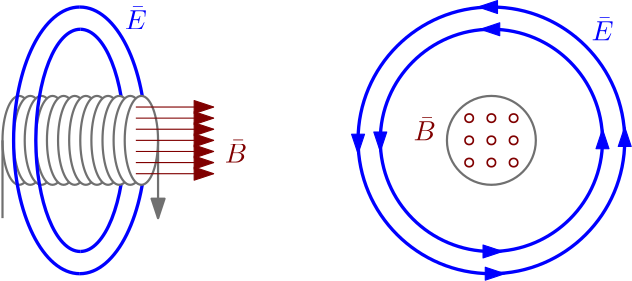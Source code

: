 <?xml version="1.0"?>
<!DOCTYPE ipe SYSTEM "ipe.dtd">
<ipe version="70218" creator="Ipe 7.2.28">
<info created="D:20241206183335" modified="D:20241206183355"/>
<ipestyle name="basic">
<symbol name="arrow/arc(spx)">
<path stroke="sym-stroke" fill="sym-stroke" pen="sym-pen">
0 0 m
-1 0.333 l
-1 -0.333 l
h
</path>
</symbol>
<symbol name="arrow/farc(spx)">
<path stroke="sym-stroke" fill="white" pen="sym-pen">
0 0 m
-1 0.333 l
-1 -0.333 l
h
</path>
</symbol>
<symbol name="arrow/ptarc(spx)">
<path stroke="sym-stroke" fill="sym-stroke" pen="sym-pen">
0 0 m
-1 0.333 l
-0.8 0 l
-1 -0.333 l
h
</path>
</symbol>
<symbol name="arrow/fptarc(spx)">
<path stroke="sym-stroke" fill="white" pen="sym-pen">
0 0 m
-1 0.333 l
-0.8 0 l
-1 -0.333 l
h
</path>
</symbol>
<symbol name="mark/circle(sx)" transformations="translations">
<path fill="sym-stroke">
0.6 0 0 0.6 0 0 e
0.4 0 0 0.4 0 0 e
</path>
</symbol>
<symbol name="mark/disk(sx)" transformations="translations">
<path fill="sym-stroke">
0.6 0 0 0.6 0 0 e
</path>
</symbol>
<symbol name="mark/fdisk(sfx)" transformations="translations">
<group>
<path fill="sym-fill">
0.5 0 0 0.5 0 0 e
</path>
<path fill="sym-stroke" fillrule="eofill">
0.6 0 0 0.6 0 0 e
0.4 0 0 0.4 0 0 e
</path>
</group>
</symbol>
<symbol name="mark/box(sx)" transformations="translations">
<path fill="sym-stroke" fillrule="eofill">
-0.6 -0.6 m
0.6 -0.6 l
0.6 0.6 l
-0.6 0.6 l
h
-0.4 -0.4 m
0.4 -0.4 l
0.4 0.4 l
-0.4 0.4 l
h
</path>
</symbol>
<symbol name="mark/square(sx)" transformations="translations">
<path fill="sym-stroke">
-0.6 -0.6 m
0.6 -0.6 l
0.6 0.6 l
-0.6 0.6 l
h
</path>
</symbol>
<symbol name="mark/fsquare(sfx)" transformations="translations">
<group>
<path fill="sym-fill">
-0.5 -0.5 m
0.5 -0.5 l
0.5 0.5 l
-0.5 0.5 l
h
</path>
<path fill="sym-stroke" fillrule="eofill">
-0.6 -0.6 m
0.6 -0.6 l
0.6 0.6 l
-0.6 0.6 l
h
-0.4 -0.4 m
0.4 -0.4 l
0.4 0.4 l
-0.4 0.4 l
h
</path>
</group>
</symbol>
<symbol name="mark/cross(sx)" transformations="translations">
<group>
<path fill="sym-stroke">
-0.43 -0.57 m
0.57 0.43 l
0.43 0.57 l
-0.57 -0.43 l
h
</path>
<path fill="sym-stroke">
-0.43 0.57 m
0.57 -0.43 l
0.43 -0.57 l
-0.57 0.43 l
h
</path>
</group>
</symbol>
<symbol name="arrow/fnormal(spx)">
<path stroke="sym-stroke" fill="white" pen="sym-pen">
0 0 m
-1 0.333 l
-1 -0.333 l
h
</path>
</symbol>
<symbol name="arrow/pointed(spx)">
<path stroke="sym-stroke" fill="sym-stroke" pen="sym-pen">
0 0 m
-1 0.333 l
-0.8 0 l
-1 -0.333 l
h
</path>
</symbol>
<symbol name="arrow/fpointed(spx)">
<path stroke="sym-stroke" fill="white" pen="sym-pen">
0 0 m
-1 0.333 l
-0.8 0 l
-1 -0.333 l
h
</path>
</symbol>
<symbol name="arrow/linear(spx)">
<path stroke="sym-stroke" pen="sym-pen">
-1 0.333 m
0 0 l
-1 -0.333 l
</path>
</symbol>
<symbol name="arrow/fdouble(spx)">
<path stroke="sym-stroke" fill="white" pen="sym-pen">
0 0 m
-1 0.333 l
-1 -0.333 l
h
-1 0 m
-2 0.333 l
-2 -0.333 l
h
</path>
</symbol>
<symbol name="arrow/double(spx)">
<path stroke="sym-stroke" fill="sym-stroke" pen="sym-pen">
0 0 m
-1 0.333 l
-1 -0.333 l
h
-1 0 m
-2 0.333 l
-2 -0.333 l
h
</path>
</symbol>
<symbol name="arrow/mid-normal(spx)">
<path stroke="sym-stroke" fill="sym-stroke" pen="sym-pen">
0.5 0 m
-0.5 0.333 l
-0.5 -0.333 l
h
</path>
</symbol>
<symbol name="arrow/mid-fnormal(spx)">
<path stroke="sym-stroke" fill="white" pen="sym-pen">
0.5 0 m
-0.5 0.333 l
-0.5 -0.333 l
h
</path>
</symbol>
<symbol name="arrow/mid-pointed(spx)">
<path stroke="sym-stroke" fill="sym-stroke" pen="sym-pen">
0.5 0 m
-0.5 0.333 l
-0.3 0 l
-0.5 -0.333 l
h
</path>
</symbol>
<symbol name="arrow/mid-fpointed(spx)">
<path stroke="sym-stroke" fill="white" pen="sym-pen">
0.5 0 m
-0.5 0.333 l
-0.3 0 l
-0.5 -0.333 l
h
</path>
</symbol>
<symbol name="arrow/mid-double(spx)">
<path stroke="sym-stroke" fill="sym-stroke" pen="sym-pen">
1 0 m
0 0.333 l
0 -0.333 l
h
0 0 m
-1 0.333 l
-1 -0.333 l
h
</path>
</symbol>
<symbol name="arrow/mid-fdouble(spx)">
<path stroke="sym-stroke" fill="white" pen="sym-pen">
1 0 m
0 0.333 l
0 -0.333 l
h
0 0 m
-1 0.333 l
-1 -0.333 l
h
</path>
</symbol>
<anglesize name="22.5 deg" value="22.5"/>
<anglesize name="30 deg" value="30"/>
<anglesize name="45 deg" value="45"/>
<anglesize name="60 deg" value="60"/>
<anglesize name="90 deg" value="90"/>
<arrowsize name="large" value="10"/>
<arrowsize name="small" value="5"/>
<arrowsize name="tiny" value="3"/>
<color name="blue" value="0 0 1"/>
<color name="brown" value="0.647 0.165 0.165"/>
<color name="darkblue" value="0 0 0.545"/>
<color name="darkcyan" value="0 0.545 0.545"/>
<color name="darkgray" value="0.663"/>
<color name="darkgreen" value="0 0.392 0"/>
<color name="darkmagenta" value="0.545 0 0.545"/>
<color name="darkorange" value="1 0.549 0"/>
<color name="darkred" value="0.545 0 0"/>
<color name="gold" value="1 0.843 0"/>
<color name="gray" value="0.745"/>
<color name="green" value="0 1 0"/>
<color name="lightblue" value="0.678 0.847 0.902"/>
<color name="lightcyan" value="0.878 1 1"/>
<color name="lightgray" value="0.827"/>
<color name="lightgreen" value="0.565 0.933 0.565"/>
<color name="lightyellow" value="1 1 0.878"/>
<color name="navy" value="0 0 0.502"/>
<color name="orange" value="1 0.647 0"/>
<color name="pink" value="1 0.753 0.796"/>
<color name="purple" value="0.627 0.125 0.941"/>
<color name="red" value="1 0 0"/>
<color name="seagreen" value="0.18 0.545 0.341"/>
<color name="turquoise" value="0.251 0.878 0.816"/>
<color name="violet" value="0.933 0.51 0.933"/>
<color name="yellow" value="1 1 0"/>
<dashstyle name="dash dot dotted" value="[4 2 1 2 1 2] 0"/>
<dashstyle name="dash dotted" value="[4 2 1 2] 0"/>
<dashstyle name="dashed" value="[4] 0"/>
<dashstyle name="dotted" value="[1 3] 0"/>
<gridsize name="10 pts (~3.5 mm)" value="10"/>
<gridsize name="14 pts (~5 mm)" value="14"/>
<gridsize name="16 pts (~6 mm)" value="16"/>
<gridsize name="20 pts (~7 mm)" value="20"/>
<gridsize name="28 pts (~10 mm)" value="28"/>
<gridsize name="32 pts (~12 mm)" value="32"/>
<gridsize name="4 pts" value="4"/>
<gridsize name="56 pts (~20 mm)" value="56"/>
<gridsize name="8 pts (~3 mm)" value="8"/>
<opacity name="10%" value="0.1"/>
<opacity name="30%" value="0.3"/>
<opacity name="50%" value="0.5"/>
<opacity name="75%" value="0.75"/>
<pen name="fat" value="1.2"/>
<pen name="heavier" value="0.8"/>
<pen name="ultrafat" value="2"/>
<symbolsize name="large" value="5"/>
<symbolsize name="small" value="2"/>
<symbolsize name="tiny" value="1.1"/>
<textsize name="Huge" value="\Huge"/>
<textsize name="LARGE" value="\LARGE"/>
<textsize name="Large" value="\Large"/>
<textsize name="footnote" value="\footnotesize"/>
<textsize name="huge" value="\huge"/>
<textsize name="large" value="\large"/>
<textsize name="script" value="\scriptsize"/>
<textsize name="small" value="\small"/>
<textsize name="tiny" value="\tiny"/>
<textstyle name="center" begin="\begin{center}" end="\end{center}"/>
<textstyle name="item" begin="\begin{itemize}\item{}" end="\end{itemize}"/>
<textstyle name="itemize" begin="\begin{itemize}" end="\end{itemize}"/>
<tiling name="falling" angle="-60" step="4" width="1"/>
<tiling name="rising" angle="30" step="4" width="1"/>
</ipestyle>
<page>
<layer name="alpha"/>
<view layers="alpha" active="alpha"/>
<path layer="alpha" matrix="0.595833 0 0 1.2 -41.4667 -147.2" stroke="0 0 1" pen="fat">
264 776 m
40 0 0 -40 264 736 264 696 a
</path>
<path matrix="0.375 0 0 1 58 0" stroke="0.439" fill="1" pen="heavier">
16 0 0 16 96 736 e
</path>
<path matrix="0.4 0 0 1 10.4 0" stroke="0 0 1" pen="fat">
264 776 m
40 0 0 -40 264 736 264 696 a
</path>
<path matrix="0.375 0 0 1 62 0" stroke="0.439" fill="1" pen="heavier">
16 0 0 16 96 736 e
</path>
<path matrix="0.375 0 0 1 66 0" stroke="0.439" fill="1" pen="heavier">
16 0 0 16 96 736 e
</path>
<path matrix="0.375 0 0 1 70 0" stroke="0.439" fill="1" pen="heavier">
16 0 0 16 96 736 e
</path>
<path matrix="0.375 0 0 1 74 0" stroke="0.439" fill="1" pen="heavier">
16 0 0 16 96 736 e
</path>
<path matrix="0.375 0 0 1 78 0" stroke="0.439" fill="1" pen="heavier">
16 0 0 16 96 736 e
</path>
<path matrix="0.375 0 0 1 82 0" stroke="0.439" fill="1" pen="heavier">
16 0 0 16 96 736 e
</path>
<path matrix="0.375 0 0 1 86 0" stroke="0.439" fill="1" pen="heavier">
16 0 0 16 96 736 e
</path>
<path matrix="0.375 0 0 1 90 0" stroke="0.439" fill="1" pen="heavier">
16 0 0 16 96 736 e
</path>
<path matrix="0.375 0 0 1 94 0" stroke="0.439" fill="1" pen="heavier">
16 0 0 16 96 736 e
</path>
<path matrix="0.375 0 0 1 98 0" stroke="0.439" fill="1" pen="heavier">
16 0 0 16 96 736 e
</path>
<path matrix="0.375 0 0 1 102 0" stroke="0.439" fill="1" pen="heavier">
16 0 0 16 96 736 e
</path>
<path stroke="0.439" pen="heavier">
88 736 m
88 708 l
</path>
<path stroke="0.439" pen="heavier" arrow="normal/normal">
144 736 m
144 708 l
</path>
<path stroke="0.502 0 0" arrow="normal/normal">
136 736 m
164 736 l
</path>
<path stroke="0.502 0 0" arrow="normal/normal">
136 740 m
164 740 l
</path>
<path matrix="1 0 0 1 0 -8" stroke="0.502 0 0" arrow="normal/normal">
136 736 m
164 736 l
</path>
<path matrix="1 0 0 1 0 -8" stroke="0.502 0 0" arrow="normal/normal">
136 740 m
164 740 l
</path>
<path matrix="1 0 0 1 0 8" stroke="0.502 0 0" arrow="normal/normal">
136 736 m
164 736 l
</path>
<path matrix="1 0 0 1 0 8" stroke="0.502 0 0" arrow="normal/normal">
136 740 m
164 740 l
</path>
<path matrix="1 0 0 1 0 -12" stroke="0.502 0 0" arrow="normal/normal">
136 736 m
164 736 l
</path>
<text transformations="translations" pos="168 728" stroke="0.502 0 0" type="label" width="8.057" height="8.175" depth="0" valign="baseline" style="math">\bar B</text>
<path matrix="1 0 0 1 168 0" stroke="0.439" fill="1" pen="heavier">
16 0 0 16 96 736 e
</path>
<use name="mark/circle(sx)" pos="256 744" size="normal" stroke="0.502 0 0"/>
<use name="mark/circle(sx)" pos="264 744" size="normal" stroke="0.502 0 0"/>
<use name="mark/circle(sx)" pos="272 744" size="normal" stroke="0.502 0 0"/>
<use name="mark/circle(sx)" pos="272 736" size="normal" stroke="0.502 0 0"/>
<use name="mark/circle(sx)" pos="264 736" size="normal" stroke="0.502 0 0"/>
<use name="mark/circle(sx)" pos="256 736" size="normal" stroke="0.502 0 0"/>
<use name="mark/circle(sx)" pos="256 728" size="normal" stroke="0.502 0 0"/>
<use name="mark/circle(sx)" pos="264 728" size="normal" stroke="0.502 0 0"/>
<use name="mark/circle(sx)" pos="272 728" size="normal" stroke="0.502 0 0"/>
<path stroke="0 0 1" pen="fat">
40 0 0 40 264 736 e
</path>
<path stroke="0 0 1" cap="1">
304 736 m
304 736 l
</path>
<path stroke="0 0 1" arrow="normal/normal">
304 736 m
304 740 l
</path>
<path stroke="0 0 1" arrow="normal/normal">
224 736 m
224 732 l
</path>
<path stroke="0 0 1" cap="1">
264 776 m
264 776 l
</path>
<path stroke="0 0 1" arrow="normal/normal">
264 776 m
260 776 l
</path>
<path stroke="0 0 1" arrow="normal/normal">
264 696 m
268 696 l
</path>
<path matrix="-0.4 0 0 1 221.6 0" stroke="0 0 1" pen="fat">
264 776 m
40 0 0 -40 264 736 264 696 a
</path>
<text matrix="1 0 0 1 -36 48" transformations="translations" pos="168 728" stroke="0 0 1" type="label" width="7.929" height="8.175" depth="0" valign="baseline" style="math">\bar E</text>
<path matrix="-0.595833 0 0 1.2 273.133 -147.2" stroke="0 0 1" pen="fat">
264 776 m
40 0 0 -40 264 736 264 696 a
</path>
<path matrix="1.2 0 0 1.2 -52.8 -147.2" stroke="0 0 1" pen="fat">
40 0 0 40 264 736 e
</path>
<path matrix="1.2 0 0 1.2 -52.8 -147.2" stroke="0 0 1" cap="1">
304 736 m
304 736 l
</path>
<path matrix="1.2 0 0 1.2 -52.8 -147.2" stroke="0 0 1" arrow="normal/normal">
304 736 m
304 740 l
</path>
<path matrix="1.2 0 0 1.2 -52.8 -147.2" stroke="0 0 1" arrow="normal/normal">
224 736 m
224 732 l
</path>
<path matrix="1.2 0 0 1.2 -52.8 -147.2" stroke="0 0 1" cap="1">
264 776 m
264 776 l
</path>
<path matrix="1.2 0 0 1.2 -52.8 -147.2" stroke="0 0 1" arrow="normal/normal">
264 776 m
260 776 l
</path>
<path matrix="1.2 0 0 1.2 -52.8 -147.2" stroke="0 0 1" arrow="normal/normal">
264 696 m
268 696 l
</path>
<text matrix="1 0 0 1 132 44" transformations="translations" pos="168 728" stroke="0 0 1" type="label" width="7.929" height="8.175" depth="0" valign="baseline" style="math">\bar E</text>
<text matrix="1 0 0 1 68 8" transformations="translations" pos="168 728" stroke="0.502 0 0" type="label" width="8.057" height="8.175" depth="0" valign="baseline" style="math">\bar B</text>
</page>
</ipe>

